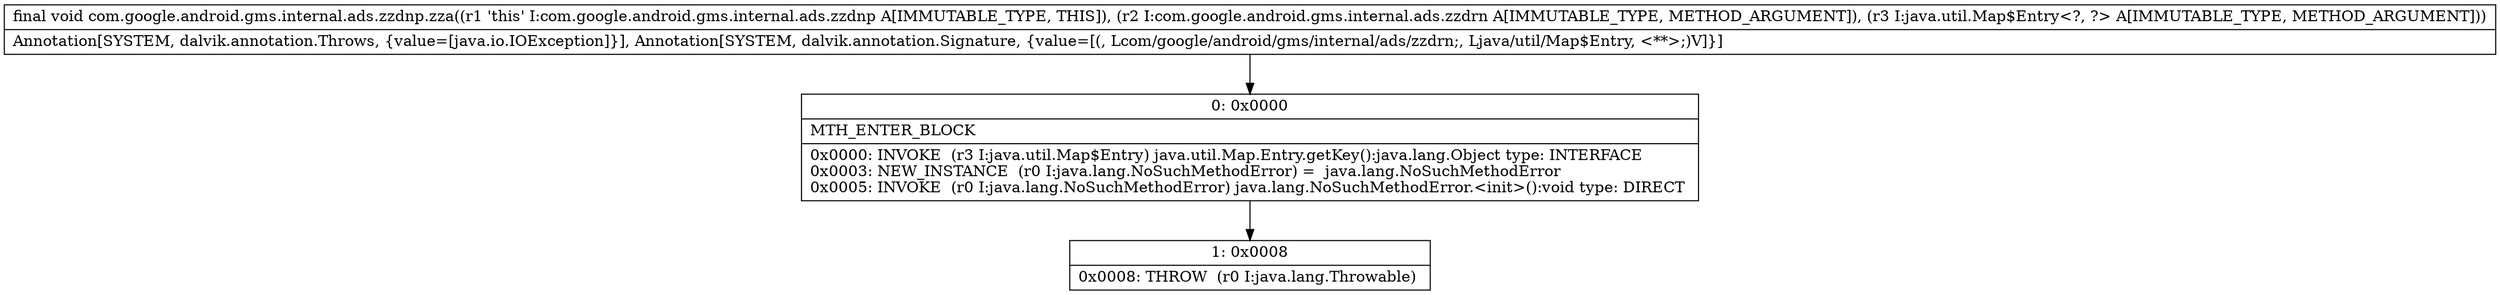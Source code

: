 digraph "CFG forcom.google.android.gms.internal.ads.zzdnp.zza(Lcom\/google\/android\/gms\/internal\/ads\/zzdrn;Ljava\/util\/Map$Entry;)V" {
Node_0 [shape=record,label="{0\:\ 0x0000|MTH_ENTER_BLOCK\l|0x0000: INVOKE  (r3 I:java.util.Map$Entry) java.util.Map.Entry.getKey():java.lang.Object type: INTERFACE \l0x0003: NEW_INSTANCE  (r0 I:java.lang.NoSuchMethodError) =  java.lang.NoSuchMethodError \l0x0005: INVOKE  (r0 I:java.lang.NoSuchMethodError) java.lang.NoSuchMethodError.\<init\>():void type: DIRECT \l}"];
Node_1 [shape=record,label="{1\:\ 0x0008|0x0008: THROW  (r0 I:java.lang.Throwable) \l}"];
MethodNode[shape=record,label="{final void com.google.android.gms.internal.ads.zzdnp.zza((r1 'this' I:com.google.android.gms.internal.ads.zzdnp A[IMMUTABLE_TYPE, THIS]), (r2 I:com.google.android.gms.internal.ads.zzdrn A[IMMUTABLE_TYPE, METHOD_ARGUMENT]), (r3 I:java.util.Map$Entry\<?, ?\> A[IMMUTABLE_TYPE, METHOD_ARGUMENT]))  | Annotation[SYSTEM, dalvik.annotation.Throws, \{value=[java.io.IOException]\}], Annotation[SYSTEM, dalvik.annotation.Signature, \{value=[(, Lcom\/google\/android\/gms\/internal\/ads\/zzdrn;, Ljava\/util\/Map$Entry, \<**\>;)V]\}]\l}"];
MethodNode -> Node_0;
Node_0 -> Node_1;
}

